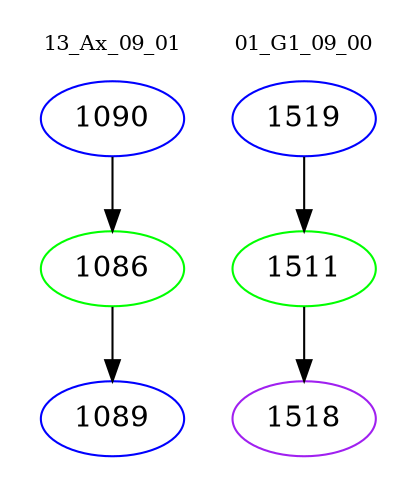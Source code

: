 digraph{
subgraph cluster_0 {
color = white
label = "13_Ax_09_01";
fontsize=10;
T0_1090 [label="1090", color="blue"]
T0_1090 -> T0_1086 [color="black"]
T0_1086 [label="1086", color="green"]
T0_1086 -> T0_1089 [color="black"]
T0_1089 [label="1089", color="blue"]
}
subgraph cluster_1 {
color = white
label = "01_G1_09_00";
fontsize=10;
T1_1519 [label="1519", color="blue"]
T1_1519 -> T1_1511 [color="black"]
T1_1511 [label="1511", color="green"]
T1_1511 -> T1_1518 [color="black"]
T1_1518 [label="1518", color="purple"]
}
}
